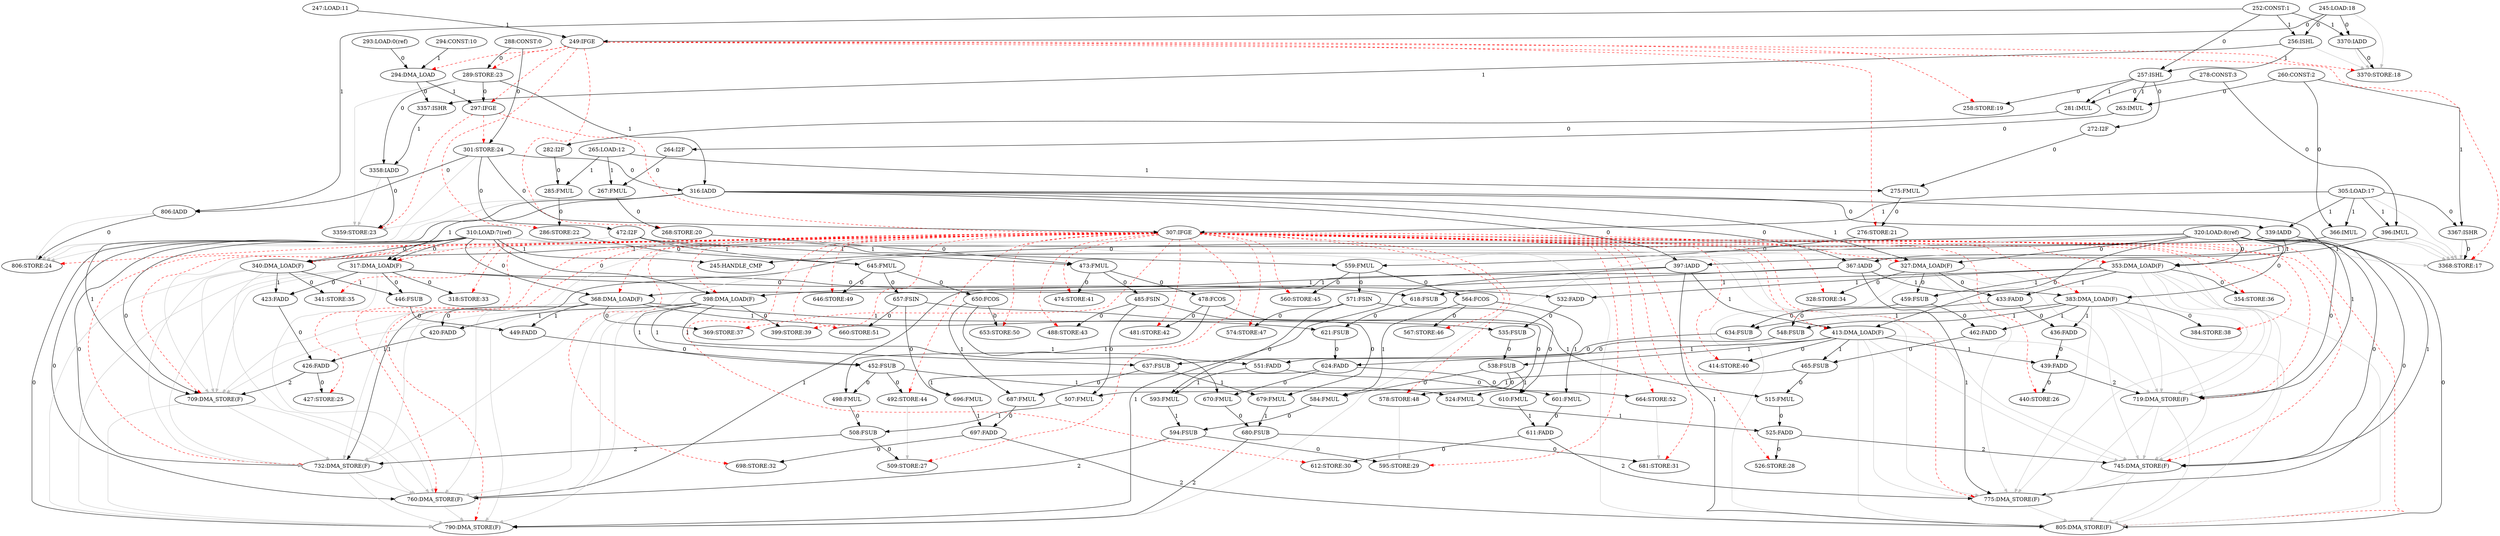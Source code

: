 digraph depgraph {
"3370:IADD" -> "3370:STORE:18"[label=0];
"245:LOAD:18" -> "3370:STORE:18"[color=gray];
"249:IFGE" -> "3370:STORE:18"[color=red,style=dashed];
"256:ISHL" -> "3370:STORE:18"[color=gray];
"3370:IADD" -> "3370:STORE:18"[color=gray];
"245:LOAD:18" -> "249:IFGE"[label=0];
"247:LOAD:11" -> "249:IFGE"[label=1];
"245:LOAD:18" -> "256:ISHL"[label=0];
"252:CONST:1" -> "256:ISHL"[label=1];
"245:LOAD:18" -> "3370:IADD"[label=0];
"252:CONST:1" -> "3370:IADD"[label=1];
"257:ISHL" -> "258:STORE:19"[label=0];
"249:IFGE" -> "258:STORE:19"[color=red,style=dashed];
"267:FMUL" -> "268:STORE:20"[label=0];
"249:IFGE" -> "268:STORE:20"[color=red,style=dashed];
"275:FMUL" -> "276:STORE:21"[label=0];
"249:IFGE" -> "276:STORE:21"[color=red,style=dashed];
"285:FMUL" -> "286:STORE:22"[label=0];
"249:IFGE" -> "286:STORE:22"[color=red,style=dashed];
"288:CONST:0" -> "289:STORE:23"[label=0];
"249:IFGE" -> "289:STORE:23"[color=red,style=dashed];
"293:LOAD:0(ref)" -> "294:DMA_LOAD"[label=0];
"294:CONST:10" -> "294:DMA_LOAD"[label=1];
"249:IFGE" -> "294:DMA_LOAD"[color=red,style=dashed];
"289:STORE:23" -> "297:IFGE"[label=0];
"294:DMA_LOAD" -> "297:IFGE"[label=1];
"249:IFGE" -> "297:IFGE"[color=red,style=dashed];
"3367:ISHR" -> "3368:STORE:17"[label=0];
"249:IFGE" -> "3368:STORE:17"[color=red,style=dashed];
"305:LOAD:17" -> "3368:STORE:17"[color=gray];
"307:IFGE" -> "3368:STORE:17"[color=gray];
"339:IADD" -> "3368:STORE:17"[color=gray];
"366:IMUL" -> "3368:STORE:17"[color=gray];
"396:IMUL" -> "3368:STORE:17"[color=gray];
"3367:ISHR" -> "3368:STORE:17"[color=gray];
"252:CONST:1" -> "257:ISHL"[label=0];
"256:ISHL" -> "257:ISHL"[label=1];
"301:STORE:24" -> "806:IADD"[label=0];
"252:CONST:1" -> "806:IADD"[label=1];
"294:DMA_LOAD" -> "3357:ISHR"[label=0];
"256:ISHL" -> "3357:ISHR"[label=1];
"260:CONST:2" -> "263:IMUL"[label=0];
"257:ISHL" -> "263:IMUL"[label=1];
"278:CONST:3" -> "281:IMUL"[label=0];
"257:ISHL" -> "281:IMUL"[label=1];
"257:ISHL" -> "272:I2F"[label=0];
"260:CONST:2" -> "366:IMUL"[label=0];
"305:LOAD:17" -> "366:IMUL"[label=1];
"305:LOAD:17" -> "3367:ISHR"[label=0];
"260:CONST:2" -> "3367:ISHR"[label=1];
"263:IMUL" -> "264:I2F"[label=0];
"264:I2F" -> "267:FMUL"[label=0];
"265:LOAD:12" -> "267:FMUL"[label=1];
"272:I2F" -> "275:FMUL"[label=0];
"265:LOAD:12" -> "275:FMUL"[label=1];
"282:I2F" -> "285:FMUL"[label=0];
"265:LOAD:12" -> "285:FMUL"[label=1];
"268:STORE:20" -> "473:FMUL"[label=0];
"472:I2F" -> "473:FMUL"[label=1];
"276:STORE:21" -> "559:FMUL"[label=0];
"472:I2F" -> "559:FMUL"[label=1];
"278:CONST:3" -> "396:IMUL"[label=0];
"305:LOAD:17" -> "396:IMUL"[label=1];
"281:IMUL" -> "282:I2F"[label=0];
"286:STORE:22" -> "645:FMUL"[label=0];
"472:I2F" -> "645:FMUL"[label=1];
"288:CONST:0" -> "301:STORE:24"[label=0];
"297:IFGE" -> "301:STORE:24"[color=red,style=dashed];
"3358:IADD" -> "3359:STORE:23"[label=0];
"289:STORE:23" -> "3359:STORE:23"[color=gray];
"297:IFGE" -> "3359:STORE:23"[color=red,style=dashed];
"316:IADD" -> "3359:STORE:23"[color=gray];
"3358:IADD" -> "3359:STORE:23"[color=gray];
"301:STORE:24" -> "316:IADD"[label=0];
"289:STORE:23" -> "316:IADD"[label=1];
"289:STORE:23" -> "3358:IADD"[label=0];
"3357:ISHR" -> "3358:IADD"[label=1];
"301:STORE:24" -> "307:IFGE"[label=0];
"305:LOAD:17" -> "307:IFGE"[label=1];
"297:IFGE" -> "307:IFGE"[color=red,style=dashed];
"806:IADD" -> "806:STORE:24"[label=0];
"301:STORE:24" -> "806:STORE:24"[color=gray];
"307:IFGE" -> "806:STORE:24"[color=red,style=dashed];
"316:IADD" -> "806:STORE:24"[color=gray];
"472:I2F" -> "806:STORE:24"[color=gray];
"806:IADD" -> "806:STORE:24"[color=gray];
"301:STORE:24" -> "472:I2F"[label=0];
"316:IADD" -> "339:IADD"[label=0];
"305:LOAD:17" -> "339:IADD"[label=1];
"310:LOAD:7(ref)" -> "317:DMA_LOAD(F)"[label=0];
"316:IADD" -> "317:DMA_LOAD(F)"[label=1];
"307:IFGE" -> "317:DMA_LOAD(F)"[color=red,style=dashed];
"317:DMA_LOAD(F)" -> "318:STORE:33"[label=0];
"307:IFGE" -> "318:STORE:33"[color=red,style=dashed];
"320:LOAD:8(ref)" -> "327:DMA_LOAD(F)"[label=0];
"316:IADD" -> "327:DMA_LOAD(F)"[label=1];
"307:IFGE" -> "327:DMA_LOAD(F)"[color=red,style=dashed];
"327:DMA_LOAD(F)" -> "328:STORE:34"[label=0];
"307:IFGE" -> "328:STORE:34"[color=red,style=dashed];
"310:LOAD:7(ref)" -> "340:DMA_LOAD(F)"[label=0];
"339:IADD" -> "340:DMA_LOAD(F)"[label=1];
"307:IFGE" -> "340:DMA_LOAD(F)"[color=red,style=dashed];
"340:DMA_LOAD(F)" -> "341:STORE:35"[label=0];
"307:IFGE" -> "341:STORE:35"[color=red,style=dashed];
"320:LOAD:8(ref)" -> "353:DMA_LOAD(F)"[label=0];
"339:IADD" -> "353:DMA_LOAD(F)"[label=1];
"307:IFGE" -> "353:DMA_LOAD(F)"[color=red,style=dashed];
"353:DMA_LOAD(F)" -> "354:STORE:36"[label=0];
"307:IFGE" -> "354:STORE:36"[color=red,style=dashed];
"310:LOAD:7(ref)" -> "368:DMA_LOAD(F)"[label=0];
"367:IADD" -> "368:DMA_LOAD(F)"[label=1];
"307:IFGE" -> "368:DMA_LOAD(F)"[color=red,style=dashed];
"368:DMA_LOAD(F)" -> "369:STORE:37"[label=0];
"307:IFGE" -> "369:STORE:37"[color=red,style=dashed];
"320:LOAD:8(ref)" -> "383:DMA_LOAD(F)"[label=0];
"367:IADD" -> "383:DMA_LOAD(F)"[label=1];
"307:IFGE" -> "383:DMA_LOAD(F)"[color=red,style=dashed];
"383:DMA_LOAD(F)" -> "384:STORE:38"[label=0];
"307:IFGE" -> "384:STORE:38"[color=red,style=dashed];
"310:LOAD:7(ref)" -> "398:DMA_LOAD(F)"[label=0];
"397:IADD" -> "398:DMA_LOAD(F)"[label=1];
"307:IFGE" -> "398:DMA_LOAD(F)"[color=red,style=dashed];
"398:DMA_LOAD(F)" -> "399:STORE:39"[label=0];
"307:IFGE" -> "399:STORE:39"[color=red,style=dashed];
"320:LOAD:8(ref)" -> "413:DMA_LOAD(F)"[label=0];
"397:IADD" -> "413:DMA_LOAD(F)"[label=1];
"307:IFGE" -> "413:DMA_LOAD(F)"[color=red,style=dashed];
"413:DMA_LOAD(F)" -> "414:STORE:40"[label=0];
"307:IFGE" -> "414:STORE:40"[color=red,style=dashed];
"426:FADD" -> "427:STORE:25"[label=0];
"307:IFGE" -> "427:STORE:25"[color=red,style=dashed];
"439:FADD" -> "440:STORE:26"[label=0];
"307:IFGE" -> "440:STORE:26"[color=red,style=dashed];
"473:FMUL" -> "474:STORE:41"[label=0];
"307:IFGE" -> "474:STORE:41"[color=red,style=dashed];
"478:FCOS" -> "481:STORE:42"[label=0];
"307:IFGE" -> "481:STORE:42"[color=red,style=dashed];
"485:FSIN" -> "488:STORE:43"[label=0];
"307:IFGE" -> "488:STORE:43"[color=red,style=dashed];
"452:FSUB" -> "492:STORE:44"[label=0];
"307:IFGE" -> "492:STORE:44"[color=red,style=dashed];
"508:FSUB" -> "509:STORE:27"[label=0];
"307:IFGE" -> "509:STORE:27"[color=red,style=dashed];
"492:STORE:44" -> "509:STORE:27"[color=gray];
"525:FADD" -> "526:STORE:28"[label=0];
"307:IFGE" -> "526:STORE:28"[color=red,style=dashed];
"559:FMUL" -> "560:STORE:45"[label=0];
"307:IFGE" -> "560:STORE:45"[color=red,style=dashed];
"564:FCOS" -> "567:STORE:46"[label=0];
"307:IFGE" -> "567:STORE:46"[color=red,style=dashed];
"571:FSIN" -> "574:STORE:47"[label=0];
"307:IFGE" -> "574:STORE:47"[color=red,style=dashed];
"538:FSUB" -> "578:STORE:48"[label=0];
"307:IFGE" -> "578:STORE:48"[color=red,style=dashed];
"594:FSUB" -> "595:STORE:29"[label=0];
"307:IFGE" -> "595:STORE:29"[color=red,style=dashed];
"578:STORE:48" -> "595:STORE:29"[color=gray];
"611:FADD" -> "612:STORE:30"[label=0];
"307:IFGE" -> "612:STORE:30"[color=red,style=dashed];
"645:FMUL" -> "646:STORE:49"[label=0];
"307:IFGE" -> "646:STORE:49"[color=red,style=dashed];
"650:FCOS" -> "653:STORE:50"[label=0];
"307:IFGE" -> "653:STORE:50"[color=red,style=dashed];
"657:FSIN" -> "660:STORE:51"[label=0];
"307:IFGE" -> "660:STORE:51"[color=red,style=dashed];
"624:FADD" -> "664:STORE:52"[label=0];
"307:IFGE" -> "664:STORE:52"[color=red,style=dashed];
"680:FSUB" -> "681:STORE:31"[label=0];
"307:IFGE" -> "681:STORE:31"[color=red,style=dashed];
"664:STORE:52" -> "681:STORE:31"[color=gray];
"697:FADD" -> "698:STORE:32"[label=0];
"307:IFGE" -> "698:STORE:32"[color=red,style=dashed];
"310:LOAD:7(ref)" -> "709:DMA_STORE(F)"[label=0];
"316:IADD" -> "709:DMA_STORE(F)"[label=1];
"426:FADD" -> "709:DMA_STORE(F)"[label=2];
"307:IFGE" -> "709:DMA_STORE(F)"[color=red,style=dashed];
"317:DMA_LOAD(F)" -> "709:DMA_STORE(F)"[color=gray];
"320:LOAD:8(ref)" -> "709:DMA_STORE(F)"[color=gray];
"340:DMA_LOAD(F)" -> "709:DMA_STORE(F)"[color=gray];
"368:DMA_LOAD(F)" -> "709:DMA_STORE(F)"[color=gray];
"398:DMA_LOAD(F)" -> "709:DMA_STORE(F)"[color=gray];
"320:LOAD:8(ref)" -> "719:DMA_STORE(F)"[label=0];
"316:IADD" -> "719:DMA_STORE(F)"[label=1];
"439:FADD" -> "719:DMA_STORE(F)"[label=2];
"307:IFGE" -> "719:DMA_STORE(F)"[color=red,style=dashed];
"310:LOAD:7(ref)" -> "719:DMA_STORE(F)"[color=gray];
"327:DMA_LOAD(F)" -> "719:DMA_STORE(F)"[color=gray];
"353:DMA_LOAD(F)" -> "719:DMA_STORE(F)"[color=gray];
"383:DMA_LOAD(F)" -> "719:DMA_STORE(F)"[color=gray];
"413:DMA_LOAD(F)" -> "719:DMA_STORE(F)"[color=gray];
"310:LOAD:7(ref)" -> "732:DMA_STORE(F)"[label=0];
"339:IADD" -> "732:DMA_STORE(F)"[label=1];
"508:FSUB" -> "732:DMA_STORE(F)"[label=2];
"307:IFGE" -> "732:DMA_STORE(F)"[color=red,style=dashed];
"317:DMA_LOAD(F)" -> "732:DMA_STORE(F)"[color=gray];
"320:LOAD:8(ref)" -> "732:DMA_STORE(F)"[color=gray];
"340:DMA_LOAD(F)" -> "732:DMA_STORE(F)"[color=gray];
"368:DMA_LOAD(F)" -> "732:DMA_STORE(F)"[color=gray];
"398:DMA_LOAD(F)" -> "732:DMA_STORE(F)"[color=gray];
"709:DMA_STORE(F)" -> "732:DMA_STORE(F)"[color=gray];
"320:LOAD:8(ref)" -> "745:DMA_STORE(F)"[label=0];
"339:IADD" -> "745:DMA_STORE(F)"[label=1];
"525:FADD" -> "745:DMA_STORE(F)"[label=2];
"307:IFGE" -> "745:DMA_STORE(F)"[color=red,style=dashed];
"310:LOAD:7(ref)" -> "745:DMA_STORE(F)"[color=gray];
"327:DMA_LOAD(F)" -> "745:DMA_STORE(F)"[color=gray];
"353:DMA_LOAD(F)" -> "745:DMA_STORE(F)"[color=gray];
"383:DMA_LOAD(F)" -> "745:DMA_STORE(F)"[color=gray];
"413:DMA_LOAD(F)" -> "745:DMA_STORE(F)"[color=gray];
"719:DMA_STORE(F)" -> "745:DMA_STORE(F)"[color=gray];
"310:LOAD:7(ref)" -> "760:DMA_STORE(F)"[label=0];
"367:IADD" -> "760:DMA_STORE(F)"[label=1];
"594:FSUB" -> "760:DMA_STORE(F)"[label=2];
"307:IFGE" -> "760:DMA_STORE(F)"[color=red,style=dashed];
"317:DMA_LOAD(F)" -> "760:DMA_STORE(F)"[color=gray];
"320:LOAD:8(ref)" -> "760:DMA_STORE(F)"[color=gray];
"340:DMA_LOAD(F)" -> "760:DMA_STORE(F)"[color=gray];
"368:DMA_LOAD(F)" -> "760:DMA_STORE(F)"[color=gray];
"398:DMA_LOAD(F)" -> "760:DMA_STORE(F)"[color=gray];
"709:DMA_STORE(F)" -> "760:DMA_STORE(F)"[color=gray];
"732:DMA_STORE(F)" -> "760:DMA_STORE(F)"[color=gray];
"320:LOAD:8(ref)" -> "775:DMA_STORE(F)"[label=0];
"367:IADD" -> "775:DMA_STORE(F)"[label=1];
"611:FADD" -> "775:DMA_STORE(F)"[label=2];
"307:IFGE" -> "775:DMA_STORE(F)"[color=red,style=dashed];
"310:LOAD:7(ref)" -> "775:DMA_STORE(F)"[color=gray];
"327:DMA_LOAD(F)" -> "775:DMA_STORE(F)"[color=gray];
"353:DMA_LOAD(F)" -> "775:DMA_STORE(F)"[color=gray];
"383:DMA_LOAD(F)" -> "775:DMA_STORE(F)"[color=gray];
"413:DMA_LOAD(F)" -> "775:DMA_STORE(F)"[color=gray];
"719:DMA_STORE(F)" -> "775:DMA_STORE(F)"[color=gray];
"745:DMA_STORE(F)" -> "775:DMA_STORE(F)"[color=gray];
"310:LOAD:7(ref)" -> "790:DMA_STORE(F)"[label=0];
"397:IADD" -> "790:DMA_STORE(F)"[label=1];
"680:FSUB" -> "790:DMA_STORE(F)"[label=2];
"307:IFGE" -> "790:DMA_STORE(F)"[color=red,style=dashed];
"317:DMA_LOAD(F)" -> "790:DMA_STORE(F)"[color=gray];
"320:LOAD:8(ref)" -> "790:DMA_STORE(F)"[color=gray];
"340:DMA_LOAD(F)" -> "790:DMA_STORE(F)"[color=gray];
"368:DMA_LOAD(F)" -> "790:DMA_STORE(F)"[color=gray];
"398:DMA_LOAD(F)" -> "790:DMA_STORE(F)"[color=gray];
"709:DMA_STORE(F)" -> "790:DMA_STORE(F)"[color=gray];
"732:DMA_STORE(F)" -> "790:DMA_STORE(F)"[color=gray];
"760:DMA_STORE(F)" -> "790:DMA_STORE(F)"[color=gray];
"320:LOAD:8(ref)" -> "805:DMA_STORE(F)"[label=0];
"397:IADD" -> "805:DMA_STORE(F)"[label=1];
"697:FADD" -> "805:DMA_STORE(F)"[label=2];
"307:IFGE" -> "805:DMA_STORE(F)"[color=red,style=dashed];
"310:LOAD:7(ref)" -> "805:DMA_STORE(F)"[color=gray];
"327:DMA_LOAD(F)" -> "805:DMA_STORE(F)"[color=gray];
"353:DMA_LOAD(F)" -> "805:DMA_STORE(F)"[color=gray];
"383:DMA_LOAD(F)" -> "805:DMA_STORE(F)"[color=gray];
"413:DMA_LOAD(F)" -> "805:DMA_STORE(F)"[color=gray];
"719:DMA_STORE(F)" -> "805:DMA_STORE(F)"[color=gray];
"745:DMA_STORE(F)" -> "805:DMA_STORE(F)"[color=gray];
"775:DMA_STORE(F)" -> "805:DMA_STORE(F)"[color=gray];
"316:IADD" -> "367:IADD"[label=0];
"366:IMUL" -> "367:IADD"[label=1];
"316:IADD" -> "397:IADD"[label=0];
"396:IMUL" -> "397:IADD"[label=1];
"317:DMA_LOAD(F)" -> "446:FSUB"[label=0];
"340:DMA_LOAD(F)" -> "446:FSUB"[label=1];
"317:DMA_LOAD(F)" -> "532:FADD"[label=0];
"353:DMA_LOAD(F)" -> "532:FADD"[label=1];
"317:DMA_LOAD(F)" -> "618:FSUB"[label=0];
"353:DMA_LOAD(F)" -> "618:FSUB"[label=1];
"317:DMA_LOAD(F)" -> "423:FADD"[label=0];
"340:DMA_LOAD(F)" -> "423:FADD"[label=1];
"327:DMA_LOAD(F)" -> "433:FADD"[label=0];
"353:DMA_LOAD(F)" -> "433:FADD"[label=1];
"327:DMA_LOAD(F)" -> "459:FSUB"[label=0];
"353:DMA_LOAD(F)" -> "459:FSUB"[label=1];
"446:FSUB" -> "449:FADD"[label=0];
"368:DMA_LOAD(F)" -> "449:FADD"[label=1];
"532:FADD" -> "535:FSUB"[label=0];
"368:DMA_LOAD(F)" -> "535:FSUB"[label=1];
"618:FSUB" -> "621:FSUB"[label=0];
"368:DMA_LOAD(F)" -> "621:FSUB"[label=1];
"368:DMA_LOAD(F)" -> "420:FADD"[label=0];
"398:DMA_LOAD(F)" -> "420:FADD"[label=1];
"433:FADD" -> "436:FADD"[label=0];
"383:DMA_LOAD(F)" -> "436:FADD"[label=1];
"459:FSUB" -> "462:FADD"[label=0];
"383:DMA_LOAD(F)" -> "462:FADD"[label=1];
"459:FSUB" -> "548:FSUB"[label=0];
"383:DMA_LOAD(F)" -> "548:FSUB"[label=1];
"433:FADD" -> "634:FSUB"[label=0];
"383:DMA_LOAD(F)" -> "634:FSUB"[label=1];
"449:FADD" -> "452:FSUB"[label=0];
"398:DMA_LOAD(F)" -> "452:FSUB"[label=1];
"548:FSUB" -> "551:FADD"[label=0];
"398:DMA_LOAD(F)" -> "551:FADD"[label=1];
"634:FSUB" -> "637:FSUB"[label=0];
"398:DMA_LOAD(F)" -> "637:FSUB"[label=1];
"436:FADD" -> "439:FADD"[label=0];
"413:DMA_LOAD(F)" -> "439:FADD"[label=1];
"462:FADD" -> "465:FSUB"[label=0];
"413:DMA_LOAD(F)" -> "465:FSUB"[label=1];
"535:FSUB" -> "538:FSUB"[label=0];
"413:DMA_LOAD(F)" -> "538:FSUB"[label=1];
"621:FSUB" -> "624:FADD"[label=0];
"413:DMA_LOAD(F)" -> "624:FADD"[label=1];
"423:FADD" -> "426:FADD"[label=0];
"420:FADD" -> "426:FADD"[label=1];
"452:FSUB" -> "498:FMUL"[label=0];
"478:FCOS" -> "498:FMUL"[label=1];
"485:FSIN" -> "524:FMUL"[label=0];
"452:FSUB" -> "524:FMUL"[label=1];
"485:FSIN" -> "507:FMUL"[label=0];
"465:FSUB" -> "507:FMUL"[label=1];
"465:FSUB" -> "515:FMUL"[label=0];
"478:FCOS" -> "515:FMUL"[label=1];
"473:FMUL" -> "478:FCOS"[label=0];
"473:FMUL" -> "485:FSIN"[label=0];
"498:FMUL" -> "508:FSUB"[label=0];
"507:FMUL" -> "508:FSUB"[label=1];
"515:FMUL" -> "525:FADD"[label=0];
"524:FMUL" -> "525:FADD"[label=1];
"538:FSUB" -> "584:FMUL"[label=0];
"564:FCOS" -> "584:FMUL"[label=1];
"571:FSIN" -> "610:FMUL"[label=0];
"538:FSUB" -> "610:FMUL"[label=1];
"571:FSIN" -> "593:FMUL"[label=0];
"551:FADD" -> "593:FMUL"[label=1];
"551:FADD" -> "601:FMUL"[label=0];
"564:FCOS" -> "601:FMUL"[label=1];
"559:FMUL" -> "564:FCOS"[label=0];
"559:FMUL" -> "571:FSIN"[label=0];
"584:FMUL" -> "594:FSUB"[label=0];
"593:FMUL" -> "594:FSUB"[label=1];
"601:FMUL" -> "611:FADD"[label=0];
"610:FMUL" -> "611:FADD"[label=1];
"624:FADD" -> "670:FMUL"[label=0];
"650:FCOS" -> "670:FMUL"[label=1];
"657:FSIN" -> "696:FMUL"[label=0];
"624:FADD" -> "696:FMUL"[label=1];
"657:FSIN" -> "679:FMUL"[label=0];
"637:FSUB" -> "679:FMUL"[label=1];
"637:FSUB" -> "687:FMUL"[label=0];
"650:FCOS" -> "687:FMUL"[label=1];
"645:FMUL" -> "650:FCOS"[label=0];
"645:FMUL" -> "657:FSIN"[label=0];
"670:FMUL" -> "680:FSUB"[label=0];
"679:FMUL" -> "680:FSUB"[label=1];
"687:FMUL" -> "697:FADD"[label=0];
"696:FMUL" -> "697:FADD"[label=1];
"320:LOAD:8(ref)" -> "245:HANDLE_CMP"[label=0];
"310:LOAD:7(ref)" -> "245:HANDLE_CMP"[label=1];
}